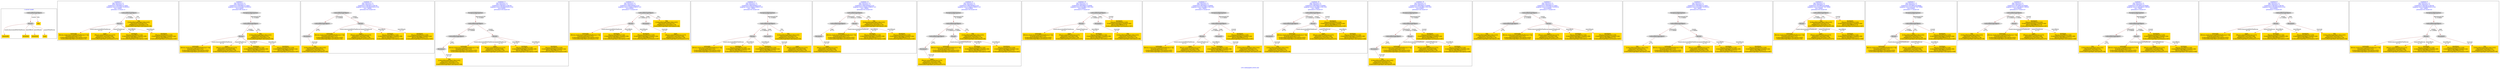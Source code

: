 digraph n0 {
fontcolor="blue"
remincross="true"
label="s18-s-indianapolis-artists.xml"
subgraph cluster_0 {
label="1-correct model"
n2[style="filled",color="white",fillcolor="lightgray",label="CulturalHeritageObject1"];
n3[style="filled",color="white",fillcolor="lightgray",label="Person1"];
n4[shape="plaintext",style="filled",fillcolor="gold",label="title"];
n5[shape="plaintext",style="filled",fillcolor="gold",label="nationality"];
n6[shape="plaintext",style="filled",fillcolor="gold",label="birthDate"];
n7[shape="plaintext",style="filled",fillcolor="gold",label="deathDate"];
n8[shape="plaintext",style="filled",fillcolor="gold",label="name"];
}
subgraph cluster_1 {
label="candidate 0\nlink coherence:1.0\nnode coherence:1.0\nconfidence:0.5305408375716841\nmapping score:0.6101802791905614\ncost:5.99995\n-precision:1.0-recall:1.0"
n10[style="filled",color="white",fillcolor="lightgray",label="CulturalHeritageObject1"];
n11[style="filled",color="white",fillcolor="lightgray",label="Person1"];
n12[shape="plaintext",style="filled",fillcolor="gold",label="nationality\n[Person,countryAssociatedWithThePerson,0.744]\n[Concept,prefLabel,0.151]\n[CulturalHeritageObject,description,0.055]\n[CulturalHeritageObject,provenance,0.05]"];
n13[shape="plaintext",style="filled",fillcolor="gold",label="title\n[CulturalHeritageObject,title,0.432]\n[Document,classLink,0.31]\n[WebResource,classLink,0.178]\n[CulturalHeritageObject,description,0.08]"];
n14[shape="plaintext",style="filled",fillcolor="gold",label="name\n[Person,nameOfThePerson,0.473]\n[Document,classLink,0.294]\n[WebResource,classLink,0.158]\n[CulturalHeritageObject,provenance,0.075]"];
n15[shape="plaintext",style="filled",fillcolor="gold",label="birthDate\n[Person,dateOfBirth,0.544]\n[CulturalHeritageObject,created,0.289]\n[Person,dateOfDeath,0.117]\n[CulturalHeritageObject,description,0.049]"];
n16[shape="plaintext",style="filled",fillcolor="gold",label="deathDate\n[Person,dateOfDeath,0.459]\n[CulturalHeritageObject,created,0.344]\n[Person,dateOfBirth,0.13]\n[CulturalHeritageObject,provenance,0.067]"];
}
subgraph cluster_2 {
label="candidate 1\nlink coherence:1.0\nnode coherence:1.0\nconfidence:0.5305408375716841\nmapping score:0.6101802791905614\ncost:6.99992\n-precision:0.86-recall:1.0"
n18[style="filled",color="white",fillcolor="lightgray",label="CulturalHeritageObject1"];
n19[style="filled",color="white",fillcolor="lightgray",label="Person1"];
n20[style="filled",color="white",fillcolor="lightgray",label="EuropeanaAggregation1"];
n21[shape="plaintext",style="filled",fillcolor="gold",label="nationality\n[Person,countryAssociatedWithThePerson,0.744]\n[Concept,prefLabel,0.151]\n[CulturalHeritageObject,description,0.055]\n[CulturalHeritageObject,provenance,0.05]"];
n22[shape="plaintext",style="filled",fillcolor="gold",label="title\n[CulturalHeritageObject,title,0.432]\n[Document,classLink,0.31]\n[WebResource,classLink,0.178]\n[CulturalHeritageObject,description,0.08]"];
n23[shape="plaintext",style="filled",fillcolor="gold",label="name\n[Person,nameOfThePerson,0.473]\n[Document,classLink,0.294]\n[WebResource,classLink,0.158]\n[CulturalHeritageObject,provenance,0.075]"];
n24[shape="plaintext",style="filled",fillcolor="gold",label="birthDate\n[Person,dateOfBirth,0.544]\n[CulturalHeritageObject,created,0.289]\n[Person,dateOfDeath,0.117]\n[CulturalHeritageObject,description,0.049]"];
n25[shape="plaintext",style="filled",fillcolor="gold",label="deathDate\n[Person,dateOfDeath,0.459]\n[CulturalHeritageObject,created,0.344]\n[Person,dateOfBirth,0.13]\n[CulturalHeritageObject,provenance,0.067]"];
}
subgraph cluster_3 {
label="candidate 10\nlink coherence:1.0\nnode coherence:1.0\nconfidence:0.506246151296706\nmapping score:0.6020820504322354\ncost:7.99994\n-precision:0.62-recall:0.83"
n27[style="filled",color="white",fillcolor="lightgray",label="CulturalHeritageObject1"];
n28[style="filled",color="white",fillcolor="lightgray",label="CulturalHeritageObject2"];
n29[style="filled",color="white",fillcolor="lightgray",label="Person1"];
n30[style="filled",color="white",fillcolor="lightgray",label="Document2"];
n31[shape="plaintext",style="filled",fillcolor="gold",label="nationality\n[Person,countryAssociatedWithThePerson,0.744]\n[Concept,prefLabel,0.151]\n[CulturalHeritageObject,description,0.055]\n[CulturalHeritageObject,provenance,0.05]"];
n32[shape="plaintext",style="filled",fillcolor="gold",label="name\n[Person,nameOfThePerson,0.473]\n[Document,classLink,0.294]\n[WebResource,classLink,0.158]\n[CulturalHeritageObject,provenance,0.075]"];
n33[shape="plaintext",style="filled",fillcolor="gold",label="title\n[CulturalHeritageObject,title,0.432]\n[Document,classLink,0.31]\n[WebResource,classLink,0.178]\n[CulturalHeritageObject,description,0.08]"];
n34[shape="plaintext",style="filled",fillcolor="gold",label="birthDate\n[Person,dateOfBirth,0.544]\n[CulturalHeritageObject,created,0.289]\n[Person,dateOfDeath,0.117]\n[CulturalHeritageObject,description,0.049]"];
n35[shape="plaintext",style="filled",fillcolor="gold",label="deathDate\n[Person,dateOfDeath,0.459]\n[CulturalHeritageObject,created,0.344]\n[Person,dateOfBirth,0.13]\n[CulturalHeritageObject,provenance,0.067]"];
}
subgraph cluster_4 {
label="candidate 11\nlink coherence:1.0\nnode coherence:1.0\nconfidence:0.506246151296706\nmapping score:0.6020820504322354\ncost:8.99991\n-precision:0.56-recall:0.83"
n37[style="filled",color="white",fillcolor="lightgray",label="CulturalHeritageObject1"];
n38[style="filled",color="white",fillcolor="lightgray",label="CulturalHeritageObject2"];
n39[style="filled",color="white",fillcolor="lightgray",label="Person1"];
n40[style="filled",color="white",fillcolor="lightgray",label="Document2"];
n41[style="filled",color="white",fillcolor="lightgray",label="EuropeanaAggregation1"];
n42[shape="plaintext",style="filled",fillcolor="gold",label="nationality\n[Person,countryAssociatedWithThePerson,0.744]\n[Concept,prefLabel,0.151]\n[CulturalHeritageObject,description,0.055]\n[CulturalHeritageObject,provenance,0.05]"];
n43[shape="plaintext",style="filled",fillcolor="gold",label="name\n[Person,nameOfThePerson,0.473]\n[Document,classLink,0.294]\n[WebResource,classLink,0.158]\n[CulturalHeritageObject,provenance,0.075]"];
n44[shape="plaintext",style="filled",fillcolor="gold",label="title\n[CulturalHeritageObject,title,0.432]\n[Document,classLink,0.31]\n[WebResource,classLink,0.178]\n[CulturalHeritageObject,description,0.08]"];
n45[shape="plaintext",style="filled",fillcolor="gold",label="birthDate\n[Person,dateOfBirth,0.544]\n[CulturalHeritageObject,created,0.289]\n[Person,dateOfDeath,0.117]\n[CulturalHeritageObject,description,0.049]"];
n46[shape="plaintext",style="filled",fillcolor="gold",label="deathDate\n[Person,dateOfDeath,0.459]\n[CulturalHeritageObject,created,0.344]\n[Person,dateOfBirth,0.13]\n[CulturalHeritageObject,provenance,0.067]"];
}
subgraph cluster_5 {
label="candidate 12\nlink coherence:1.0\nnode coherence:1.0\nconfidence:0.494559596552197\nmapping score:0.5648531988507323\ncost:6.99995\n-precision:0.71-recall:0.83"
n48[style="filled",color="white",fillcolor="lightgray",label="CulturalHeritageObject1"];
n49[style="filled",color="white",fillcolor="lightgray",label="Person1"];
n50[style="filled",color="white",fillcolor="lightgray",label="Document1"];
n51[shape="plaintext",style="filled",fillcolor="gold",label="nationality\n[Person,countryAssociatedWithThePerson,0.744]\n[Concept,prefLabel,0.151]\n[CulturalHeritageObject,description,0.055]\n[CulturalHeritageObject,provenance,0.05]"];
n52[shape="plaintext",style="filled",fillcolor="gold",label="title\n[CulturalHeritageObject,title,0.432]\n[Document,classLink,0.31]\n[WebResource,classLink,0.178]\n[CulturalHeritageObject,description,0.08]"];
n53[shape="plaintext",style="filled",fillcolor="gold",label="birthDate\n[Person,dateOfBirth,0.544]\n[CulturalHeritageObject,created,0.289]\n[Person,dateOfDeath,0.117]\n[CulturalHeritageObject,description,0.049]"];
n54[shape="plaintext",style="filled",fillcolor="gold",label="deathDate\n[Person,dateOfDeath,0.459]\n[CulturalHeritageObject,created,0.344]\n[Person,dateOfBirth,0.13]\n[CulturalHeritageObject,provenance,0.067]"];
n55[shape="plaintext",style="filled",fillcolor="gold",label="name\n[Person,nameOfThePerson,0.473]\n[Document,classLink,0.294]\n[WebResource,classLink,0.158]\n[CulturalHeritageObject,provenance,0.075]"];
}
subgraph cluster_6 {
label="candidate 13\nlink coherence:1.0\nnode coherence:1.0\nconfidence:0.494559596552197\nmapping score:0.5648531988507323\ncost:7.99992\n-precision:0.62-recall:0.83"
n57[style="filled",color="white",fillcolor="lightgray",label="CulturalHeritageObject1"];
n58[style="filled",color="white",fillcolor="lightgray",label="Person1"];
n59[style="filled",color="white",fillcolor="lightgray",label="Document1"];
n60[style="filled",color="white",fillcolor="lightgray",label="EuropeanaAggregation1"];
n61[shape="plaintext",style="filled",fillcolor="gold",label="nationality\n[Person,countryAssociatedWithThePerson,0.744]\n[Concept,prefLabel,0.151]\n[CulturalHeritageObject,description,0.055]\n[CulturalHeritageObject,provenance,0.05]"];
n62[shape="plaintext",style="filled",fillcolor="gold",label="title\n[CulturalHeritageObject,title,0.432]\n[Document,classLink,0.31]\n[WebResource,classLink,0.178]\n[CulturalHeritageObject,description,0.08]"];
n63[shape="plaintext",style="filled",fillcolor="gold",label="birthDate\n[Person,dateOfBirth,0.544]\n[CulturalHeritageObject,created,0.289]\n[Person,dateOfDeath,0.117]\n[CulturalHeritageObject,description,0.049]"];
n64[shape="plaintext",style="filled",fillcolor="gold",label="deathDate\n[Person,dateOfDeath,0.459]\n[CulturalHeritageObject,created,0.344]\n[Person,dateOfBirth,0.13]\n[CulturalHeritageObject,provenance,0.067]"];
n65[shape="plaintext",style="filled",fillcolor="gold",label="name\n[Person,nameOfThePerson,0.473]\n[Document,classLink,0.294]\n[WebResource,classLink,0.158]\n[CulturalHeritageObject,provenance,0.075]"];
}
subgraph cluster_7 {
label="candidate 14\nlink coherence:1.0\nnode coherence:1.0\nconfidence:0.494559596552197\nmapping score:0.5648531988507323\ncost:7.99994\n-precision:0.62-recall:0.83"
n67[style="filled",color="white",fillcolor="lightgray",label="CulturalHeritageObject1"];
n68[style="filled",color="white",fillcolor="lightgray",label="CulturalHeritageObject2"];
n69[style="filled",color="white",fillcolor="lightgray",label="Person1"];
n70[style="filled",color="white",fillcolor="lightgray",label="Document2"];
n71[shape="plaintext",style="filled",fillcolor="gold",label="nationality\n[Person,countryAssociatedWithThePerson,0.744]\n[Concept,prefLabel,0.151]\n[CulturalHeritageObject,description,0.055]\n[CulturalHeritageObject,provenance,0.05]"];
n72[shape="plaintext",style="filled",fillcolor="gold",label="title\n[CulturalHeritageObject,title,0.432]\n[Document,classLink,0.31]\n[WebResource,classLink,0.178]\n[CulturalHeritageObject,description,0.08]"];
n73[shape="plaintext",style="filled",fillcolor="gold",label="name\n[Person,nameOfThePerson,0.473]\n[Document,classLink,0.294]\n[WebResource,classLink,0.158]\n[CulturalHeritageObject,provenance,0.075]"];
n74[shape="plaintext",style="filled",fillcolor="gold",label="birthDate\n[Person,dateOfBirth,0.544]\n[CulturalHeritageObject,created,0.289]\n[Person,dateOfDeath,0.117]\n[CulturalHeritageObject,description,0.049]"];
n75[shape="plaintext",style="filled",fillcolor="gold",label="deathDate\n[Person,dateOfDeath,0.459]\n[CulturalHeritageObject,created,0.344]\n[Person,dateOfBirth,0.13]\n[CulturalHeritageObject,provenance,0.067]"];
}
subgraph cluster_8 {
label="candidate 15\nlink coherence:1.0\nnode coherence:1.0\nconfidence:0.494559596552197\nmapping score:0.5648531988507323\ncost:8.99991\n-precision:0.56-recall:0.83"
n77[style="filled",color="white",fillcolor="lightgray",label="CulturalHeritageObject1"];
n78[style="filled",color="white",fillcolor="lightgray",label="CulturalHeritageObject2"];
n79[style="filled",color="white",fillcolor="lightgray",label="Person1"];
n80[style="filled",color="white",fillcolor="lightgray",label="Document2"];
n81[style="filled",color="white",fillcolor="lightgray",label="EuropeanaAggregation1"];
n82[shape="plaintext",style="filled",fillcolor="gold",label="nationality\n[Person,countryAssociatedWithThePerson,0.744]\n[Concept,prefLabel,0.151]\n[CulturalHeritageObject,description,0.055]\n[CulturalHeritageObject,provenance,0.05]"];
n83[shape="plaintext",style="filled",fillcolor="gold",label="title\n[CulturalHeritageObject,title,0.432]\n[Document,classLink,0.31]\n[WebResource,classLink,0.178]\n[CulturalHeritageObject,description,0.08]"];
n84[shape="plaintext",style="filled",fillcolor="gold",label="name\n[Person,nameOfThePerson,0.473]\n[Document,classLink,0.294]\n[WebResource,classLink,0.158]\n[CulturalHeritageObject,provenance,0.075]"];
n85[shape="plaintext",style="filled",fillcolor="gold",label="birthDate\n[Person,dateOfBirth,0.544]\n[CulturalHeritageObject,created,0.289]\n[Person,dateOfDeath,0.117]\n[CulturalHeritageObject,description,0.049]"];
n86[shape="plaintext",style="filled",fillcolor="gold",label="deathDate\n[Person,dateOfDeath,0.459]\n[CulturalHeritageObject,created,0.344]\n[Person,dateOfBirth,0.13]\n[CulturalHeritageObject,provenance,0.067]"];
}
subgraph cluster_9 {
label="candidate 16\nlink coherence:1.0\nnode coherence:1.0\nconfidence:0.4832946371439908\nmapping score:0.5610982123813303\ncost:6.99995\n-precision:0.57-recall:0.67"
n88[style="filled",color="white",fillcolor="lightgray",label="CulturalHeritageObject1"];
n89[style="filled",color="white",fillcolor="lightgray",label="Person1"];
n90[style="filled",color="white",fillcolor="lightgray",label="Document1"];
n91[shape="plaintext",style="filled",fillcolor="gold",label="nationality\n[Person,countryAssociatedWithThePerson,0.744]\n[Concept,prefLabel,0.151]\n[CulturalHeritageObject,description,0.055]\n[CulturalHeritageObject,provenance,0.05]"];
n92[shape="plaintext",style="filled",fillcolor="gold",label="name\n[Person,nameOfThePerson,0.473]\n[Document,classLink,0.294]\n[WebResource,classLink,0.158]\n[CulturalHeritageObject,provenance,0.075]"];
n93[shape="plaintext",style="filled",fillcolor="gold",label="deathDate\n[Person,dateOfDeath,0.459]\n[CulturalHeritageObject,created,0.344]\n[Person,dateOfBirth,0.13]\n[CulturalHeritageObject,provenance,0.067]"];
n94[shape="plaintext",style="filled",fillcolor="gold",label="birthDate\n[Person,dateOfBirth,0.544]\n[CulturalHeritageObject,created,0.289]\n[Person,dateOfDeath,0.117]\n[CulturalHeritageObject,description,0.049]"];
n95[shape="plaintext",style="filled",fillcolor="gold",label="title\n[CulturalHeritageObject,title,0.432]\n[Document,classLink,0.31]\n[WebResource,classLink,0.178]\n[CulturalHeritageObject,description,0.08]"];
}
subgraph cluster_10 {
label="candidate 17\nlink coherence:1.0\nnode coherence:1.0\nconfidence:0.4832946371439908\nmapping score:0.5610982123813303\ncost:7.99992\n-precision:0.5-recall:0.67"
n97[style="filled",color="white",fillcolor="lightgray",label="CulturalHeritageObject1"];
n98[style="filled",color="white",fillcolor="lightgray",label="Person1"];
n99[style="filled",color="white",fillcolor="lightgray",label="Document1"];
n100[style="filled",color="white",fillcolor="lightgray",label="EuropeanaAggregation1"];
n101[shape="plaintext",style="filled",fillcolor="gold",label="nationality\n[Person,countryAssociatedWithThePerson,0.744]\n[Concept,prefLabel,0.151]\n[CulturalHeritageObject,description,0.055]\n[CulturalHeritageObject,provenance,0.05]"];
n102[shape="plaintext",style="filled",fillcolor="gold",label="name\n[Person,nameOfThePerson,0.473]\n[Document,classLink,0.294]\n[WebResource,classLink,0.158]\n[CulturalHeritageObject,provenance,0.075]"];
n103[shape="plaintext",style="filled",fillcolor="gold",label="deathDate\n[Person,dateOfDeath,0.459]\n[CulturalHeritageObject,created,0.344]\n[Person,dateOfBirth,0.13]\n[CulturalHeritageObject,provenance,0.067]"];
n104[shape="plaintext",style="filled",fillcolor="gold",label="birthDate\n[Person,dateOfBirth,0.544]\n[CulturalHeritageObject,created,0.289]\n[Person,dateOfDeath,0.117]\n[CulturalHeritageObject,description,0.049]"];
n105[shape="plaintext",style="filled",fillcolor="gold",label="title\n[CulturalHeritageObject,title,0.432]\n[Document,classLink,0.31]\n[WebResource,classLink,0.178]\n[CulturalHeritageObject,description,0.08]"];
}
subgraph cluster_11 {
label="candidate 18\nlink coherence:1.0\nnode coherence:1.0\nconfidence:0.4832946371439908\nmapping score:0.5610982123813303\ncost:7.99994\n-precision:0.5-recall:0.67"
n107[style="filled",color="white",fillcolor="lightgray",label="CulturalHeritageObject1"];
n108[style="filled",color="white",fillcolor="lightgray",label="CulturalHeritageObject2"];
n109[style="filled",color="white",fillcolor="lightgray",label="Person1"];
n110[style="filled",color="white",fillcolor="lightgray",label="Document2"];
n111[shape="plaintext",style="filled",fillcolor="gold",label="nationality\n[Person,countryAssociatedWithThePerson,0.744]\n[Concept,prefLabel,0.151]\n[CulturalHeritageObject,description,0.055]\n[CulturalHeritageObject,provenance,0.05]"];
n112[shape="plaintext",style="filled",fillcolor="gold",label="name\n[Person,nameOfThePerson,0.473]\n[Document,classLink,0.294]\n[WebResource,classLink,0.158]\n[CulturalHeritageObject,provenance,0.075]"];
n113[shape="plaintext",style="filled",fillcolor="gold",label="deathDate\n[Person,dateOfDeath,0.459]\n[CulturalHeritageObject,created,0.344]\n[Person,dateOfBirth,0.13]\n[CulturalHeritageObject,provenance,0.067]"];
n114[shape="plaintext",style="filled",fillcolor="gold",label="title\n[CulturalHeritageObject,title,0.432]\n[Document,classLink,0.31]\n[WebResource,classLink,0.178]\n[CulturalHeritageObject,description,0.08]"];
n115[shape="plaintext",style="filled",fillcolor="gold",label="birthDate\n[Person,dateOfBirth,0.544]\n[CulturalHeritageObject,created,0.289]\n[Person,dateOfDeath,0.117]\n[CulturalHeritageObject,description,0.049]"];
}
subgraph cluster_12 {
label="candidate 19\nlink coherence:1.0\nnode coherence:1.0\nconfidence:0.4832946371439908\nmapping score:0.5610982123813303\ncost:8.99991\n-precision:0.44-recall:0.67"
n117[style="filled",color="white",fillcolor="lightgray",label="CulturalHeritageObject1"];
n118[style="filled",color="white",fillcolor="lightgray",label="CulturalHeritageObject2"];
n119[style="filled",color="white",fillcolor="lightgray",label="Person1"];
n120[style="filled",color="white",fillcolor="lightgray",label="Document2"];
n121[style="filled",color="white",fillcolor="lightgray",label="EuropeanaAggregation1"];
n122[shape="plaintext",style="filled",fillcolor="gold",label="nationality\n[Person,countryAssociatedWithThePerson,0.744]\n[Concept,prefLabel,0.151]\n[CulturalHeritageObject,description,0.055]\n[CulturalHeritageObject,provenance,0.05]"];
n123[shape="plaintext",style="filled",fillcolor="gold",label="name\n[Person,nameOfThePerson,0.473]\n[Document,classLink,0.294]\n[WebResource,classLink,0.158]\n[CulturalHeritageObject,provenance,0.075]"];
n124[shape="plaintext",style="filled",fillcolor="gold",label="deathDate\n[Person,dateOfDeath,0.459]\n[CulturalHeritageObject,created,0.344]\n[Person,dateOfBirth,0.13]\n[CulturalHeritageObject,provenance,0.067]"];
n125[shape="plaintext",style="filled",fillcolor="gold",label="title\n[CulturalHeritageObject,title,0.432]\n[Document,classLink,0.31]\n[WebResource,classLink,0.178]\n[CulturalHeritageObject,description,0.08]"];
n126[shape="plaintext",style="filled",fillcolor="gold",label="birthDate\n[Person,dateOfBirth,0.544]\n[CulturalHeritageObject,created,0.289]\n[Person,dateOfDeath,0.117]\n[CulturalHeritageObject,description,0.049]"];
}
subgraph cluster_13 {
label="candidate 2\nlink coherence:1.0\nnode coherence:1.0\nconfidence:0.5305408375716841\nmapping score:0.6101802791905614\ncost:6.99994\n-precision:0.71-recall:0.83"
n128[style="filled",color="white",fillcolor="lightgray",label="CulturalHeritageObject1"];
n129[style="filled",color="white",fillcolor="lightgray",label="CulturalHeritageObject2"];
n130[style="filled",color="white",fillcolor="lightgray",label="Person1"];
n131[shape="plaintext",style="filled",fillcolor="gold",label="nationality\n[Person,countryAssociatedWithThePerson,0.744]\n[Concept,prefLabel,0.151]\n[CulturalHeritageObject,description,0.055]\n[CulturalHeritageObject,provenance,0.05]"];
n132[shape="plaintext",style="filled",fillcolor="gold",label="name\n[Person,nameOfThePerson,0.473]\n[Document,classLink,0.294]\n[WebResource,classLink,0.158]\n[CulturalHeritageObject,provenance,0.075]"];
n133[shape="plaintext",style="filled",fillcolor="gold",label="title\n[CulturalHeritageObject,title,0.432]\n[Document,classLink,0.31]\n[WebResource,classLink,0.178]\n[CulturalHeritageObject,description,0.08]"];
n134[shape="plaintext",style="filled",fillcolor="gold",label="birthDate\n[Person,dateOfBirth,0.544]\n[CulturalHeritageObject,created,0.289]\n[Person,dateOfDeath,0.117]\n[CulturalHeritageObject,description,0.049]"];
n135[shape="plaintext",style="filled",fillcolor="gold",label="deathDate\n[Person,dateOfDeath,0.459]\n[CulturalHeritageObject,created,0.344]\n[Person,dateOfBirth,0.13]\n[CulturalHeritageObject,provenance,0.067]"];
}
subgraph cluster_14 {
label="candidate 3\nlink coherence:1.0\nnode coherence:1.0\nconfidence:0.5305408375716841\nmapping score:0.6101802791905614\ncost:7.99991\n-precision:0.62-recall:0.83"
n137[style="filled",color="white",fillcolor="lightgray",label="CulturalHeritageObject1"];
n138[style="filled",color="white",fillcolor="lightgray",label="CulturalHeritageObject2"];
n139[style="filled",color="white",fillcolor="lightgray",label="Person1"];
n140[style="filled",color="white",fillcolor="lightgray",label="EuropeanaAggregation1"];
n141[shape="plaintext",style="filled",fillcolor="gold",label="nationality\n[Person,countryAssociatedWithThePerson,0.744]\n[Concept,prefLabel,0.151]\n[CulturalHeritageObject,description,0.055]\n[CulturalHeritageObject,provenance,0.05]"];
n142[shape="plaintext",style="filled",fillcolor="gold",label="name\n[Person,nameOfThePerson,0.473]\n[Document,classLink,0.294]\n[WebResource,classLink,0.158]\n[CulturalHeritageObject,provenance,0.075]"];
n143[shape="plaintext",style="filled",fillcolor="gold",label="title\n[CulturalHeritageObject,title,0.432]\n[Document,classLink,0.31]\n[WebResource,classLink,0.178]\n[CulturalHeritageObject,description,0.08]"];
n144[shape="plaintext",style="filled",fillcolor="gold",label="birthDate\n[Person,dateOfBirth,0.544]\n[CulturalHeritageObject,created,0.289]\n[Person,dateOfDeath,0.117]\n[CulturalHeritageObject,description,0.049]"];
n145[shape="plaintext",style="filled",fillcolor="gold",label="deathDate\n[Person,dateOfDeath,0.459]\n[CulturalHeritageObject,created,0.344]\n[Person,dateOfBirth,0.13]\n[CulturalHeritageObject,provenance,0.067]"];
}
subgraph cluster_15 {
label="candidate 4\nlink coherence:1.0\nnode coherence:1.0\nconfidence:0.5075893234189689\nmapping score:0.6025297744729896\ncost:5.99995\n-precision:0.83-recall:0.83"
n147[style="filled",color="white",fillcolor="lightgray",label="CulturalHeritageObject1"];
n148[style="filled",color="white",fillcolor="lightgray",label="Person1"];
n149[shape="plaintext",style="filled",fillcolor="gold",label="nationality\n[Person,countryAssociatedWithThePerson,0.744]\n[Concept,prefLabel,0.151]\n[CulturalHeritageObject,description,0.055]\n[CulturalHeritageObject,provenance,0.05]"];
n150[shape="plaintext",style="filled",fillcolor="gold",label="title\n[CulturalHeritageObject,title,0.432]\n[Document,classLink,0.31]\n[WebResource,classLink,0.178]\n[CulturalHeritageObject,description,0.08]"];
n151[shape="plaintext",style="filled",fillcolor="gold",label="name\n[Person,nameOfThePerson,0.473]\n[Document,classLink,0.294]\n[WebResource,classLink,0.158]\n[CulturalHeritageObject,provenance,0.075]"];
n152[shape="plaintext",style="filled",fillcolor="gold",label="deathDate\n[Person,dateOfDeath,0.459]\n[CulturalHeritageObject,created,0.344]\n[Person,dateOfBirth,0.13]\n[CulturalHeritageObject,provenance,0.067]"];
n153[shape="plaintext",style="filled",fillcolor="gold",label="birthDate\n[Person,dateOfBirth,0.544]\n[CulturalHeritageObject,created,0.289]\n[Person,dateOfDeath,0.117]\n[CulturalHeritageObject,description,0.049]"];
}
subgraph cluster_16 {
label="candidate 5\nlink coherence:1.0\nnode coherence:1.0\nconfidence:0.5075893234189689\nmapping score:0.6025297744729896\ncost:6.99992\n-precision:0.71-recall:0.83"
n155[style="filled",color="white",fillcolor="lightgray",label="CulturalHeritageObject1"];
n156[style="filled",color="white",fillcolor="lightgray",label="Person1"];
n157[style="filled",color="white",fillcolor="lightgray",label="EuropeanaAggregation1"];
n158[shape="plaintext",style="filled",fillcolor="gold",label="nationality\n[Person,countryAssociatedWithThePerson,0.744]\n[Concept,prefLabel,0.151]\n[CulturalHeritageObject,description,0.055]\n[CulturalHeritageObject,provenance,0.05]"];
n159[shape="plaintext",style="filled",fillcolor="gold",label="title\n[CulturalHeritageObject,title,0.432]\n[Document,classLink,0.31]\n[WebResource,classLink,0.178]\n[CulturalHeritageObject,description,0.08]"];
n160[shape="plaintext",style="filled",fillcolor="gold",label="name\n[Person,nameOfThePerson,0.473]\n[Document,classLink,0.294]\n[WebResource,classLink,0.158]\n[CulturalHeritageObject,provenance,0.075]"];
n161[shape="plaintext",style="filled",fillcolor="gold",label="deathDate\n[Person,dateOfDeath,0.459]\n[CulturalHeritageObject,created,0.344]\n[Person,dateOfBirth,0.13]\n[CulturalHeritageObject,provenance,0.067]"];
n162[shape="plaintext",style="filled",fillcolor="gold",label="birthDate\n[Person,dateOfBirth,0.544]\n[CulturalHeritageObject,created,0.289]\n[Person,dateOfDeath,0.117]\n[CulturalHeritageObject,description,0.049]"];
}
subgraph cluster_17 {
label="candidate 6\nlink coherence:1.0\nnode coherence:1.0\nconfidence:0.5075893234189689\nmapping score:0.5691964411396563\ncost:6.99994\n-precision:0.57-recall:0.67"
n164[style="filled",color="white",fillcolor="lightgray",label="CulturalHeritageObject1"];
n165[style="filled",color="white",fillcolor="lightgray",label="CulturalHeritageObject2"];
n166[style="filled",color="white",fillcolor="lightgray",label="Person1"];
n167[shape="plaintext",style="filled",fillcolor="gold",label="nationality\n[Person,countryAssociatedWithThePerson,0.744]\n[Concept,prefLabel,0.151]\n[CulturalHeritageObject,description,0.055]\n[CulturalHeritageObject,provenance,0.05]"];
n168[shape="plaintext",style="filled",fillcolor="gold",label="name\n[Person,nameOfThePerson,0.473]\n[Document,classLink,0.294]\n[WebResource,classLink,0.158]\n[CulturalHeritageObject,provenance,0.075]"];
n169[shape="plaintext",style="filled",fillcolor="gold",label="deathDate\n[Person,dateOfDeath,0.459]\n[CulturalHeritageObject,created,0.344]\n[Person,dateOfBirth,0.13]\n[CulturalHeritageObject,provenance,0.067]"];
n170[shape="plaintext",style="filled",fillcolor="gold",label="title\n[CulturalHeritageObject,title,0.432]\n[Document,classLink,0.31]\n[WebResource,classLink,0.178]\n[CulturalHeritageObject,description,0.08]"];
n171[shape="plaintext",style="filled",fillcolor="gold",label="birthDate\n[Person,dateOfBirth,0.544]\n[CulturalHeritageObject,created,0.289]\n[Person,dateOfDeath,0.117]\n[CulturalHeritageObject,description,0.049]"];
}
subgraph cluster_18 {
label="candidate 7\nlink coherence:1.0\nnode coherence:1.0\nconfidence:0.5075893234189689\nmapping score:0.5691964411396563\ncost:7.99991\n-precision:0.5-recall:0.67"
n173[style="filled",color="white",fillcolor="lightgray",label="CulturalHeritageObject1"];
n174[style="filled",color="white",fillcolor="lightgray",label="CulturalHeritageObject2"];
n175[style="filled",color="white",fillcolor="lightgray",label="Person1"];
n176[style="filled",color="white",fillcolor="lightgray",label="EuropeanaAggregation1"];
n177[shape="plaintext",style="filled",fillcolor="gold",label="nationality\n[Person,countryAssociatedWithThePerson,0.744]\n[Concept,prefLabel,0.151]\n[CulturalHeritageObject,description,0.055]\n[CulturalHeritageObject,provenance,0.05]"];
n178[shape="plaintext",style="filled",fillcolor="gold",label="name\n[Person,nameOfThePerson,0.473]\n[Document,classLink,0.294]\n[WebResource,classLink,0.158]\n[CulturalHeritageObject,provenance,0.075]"];
n179[shape="plaintext",style="filled",fillcolor="gold",label="deathDate\n[Person,dateOfDeath,0.459]\n[CulturalHeritageObject,created,0.344]\n[Person,dateOfBirth,0.13]\n[CulturalHeritageObject,provenance,0.067]"];
n180[shape="plaintext",style="filled",fillcolor="gold",label="title\n[CulturalHeritageObject,title,0.432]\n[Document,classLink,0.31]\n[WebResource,classLink,0.178]\n[CulturalHeritageObject,description,0.08]"];
n181[shape="plaintext",style="filled",fillcolor="gold",label="birthDate\n[Person,dateOfBirth,0.544]\n[CulturalHeritageObject,created,0.289]\n[Person,dateOfDeath,0.117]\n[CulturalHeritageObject,description,0.049]"];
}
subgraph cluster_19 {
label="candidate 8\nlink coherence:1.0\nnode coherence:1.0\nconfidence:0.506246151296706\nmapping score:0.6020820504322354\ncost:6.99995\n-precision:0.71-recall:0.83"
n183[style="filled",color="white",fillcolor="lightgray",label="CulturalHeritageObject1"];
n184[style="filled",color="white",fillcolor="lightgray",label="Person1"];
n185[style="filled",color="white",fillcolor="lightgray",label="Document1"];
n186[shape="plaintext",style="filled",fillcolor="gold",label="nationality\n[Person,countryAssociatedWithThePerson,0.744]\n[Concept,prefLabel,0.151]\n[CulturalHeritageObject,description,0.055]\n[CulturalHeritageObject,provenance,0.05]"];
n187[shape="plaintext",style="filled",fillcolor="gold",label="name\n[Person,nameOfThePerson,0.473]\n[Document,classLink,0.294]\n[WebResource,classLink,0.158]\n[CulturalHeritageObject,provenance,0.075]"];
n188[shape="plaintext",style="filled",fillcolor="gold",label="birthDate\n[Person,dateOfBirth,0.544]\n[CulturalHeritageObject,created,0.289]\n[Person,dateOfDeath,0.117]\n[CulturalHeritageObject,description,0.049]"];
n189[shape="plaintext",style="filled",fillcolor="gold",label="deathDate\n[Person,dateOfDeath,0.459]\n[CulturalHeritageObject,created,0.344]\n[Person,dateOfBirth,0.13]\n[CulturalHeritageObject,provenance,0.067]"];
n190[shape="plaintext",style="filled",fillcolor="gold",label="title\n[CulturalHeritageObject,title,0.432]\n[Document,classLink,0.31]\n[WebResource,classLink,0.178]\n[CulturalHeritageObject,description,0.08]"];
}
subgraph cluster_20 {
label="candidate 9\nlink coherence:1.0\nnode coherence:1.0\nconfidence:0.506246151296706\nmapping score:0.6020820504322354\ncost:7.99992\n-precision:0.62-recall:0.83"
n192[style="filled",color="white",fillcolor="lightgray",label="CulturalHeritageObject1"];
n193[style="filled",color="white",fillcolor="lightgray",label="Person1"];
n194[style="filled",color="white",fillcolor="lightgray",label="Document1"];
n195[style="filled",color="white",fillcolor="lightgray",label="EuropeanaAggregation1"];
n196[shape="plaintext",style="filled",fillcolor="gold",label="nationality\n[Person,countryAssociatedWithThePerson,0.744]\n[Concept,prefLabel,0.151]\n[CulturalHeritageObject,description,0.055]\n[CulturalHeritageObject,provenance,0.05]"];
n197[shape="plaintext",style="filled",fillcolor="gold",label="name\n[Person,nameOfThePerson,0.473]\n[Document,classLink,0.294]\n[WebResource,classLink,0.158]\n[CulturalHeritageObject,provenance,0.075]"];
n198[shape="plaintext",style="filled",fillcolor="gold",label="birthDate\n[Person,dateOfBirth,0.544]\n[CulturalHeritageObject,created,0.289]\n[Person,dateOfDeath,0.117]\n[CulturalHeritageObject,description,0.049]"];
n199[shape="plaintext",style="filled",fillcolor="gold",label="deathDate\n[Person,dateOfDeath,0.459]\n[CulturalHeritageObject,created,0.344]\n[Person,dateOfBirth,0.13]\n[CulturalHeritageObject,provenance,0.067]"];
n200[shape="plaintext",style="filled",fillcolor="gold",label="title\n[CulturalHeritageObject,title,0.432]\n[Document,classLink,0.31]\n[WebResource,classLink,0.178]\n[CulturalHeritageObject,description,0.08]"];
}
n2 -> n3[color="brown",fontcolor="black",label="creator"]
n2 -> n4[color="brown",fontcolor="black",label="title"]
n3 -> n5[color="brown",fontcolor="black",label="countryAssociatedWithThePerson"]
n3 -> n6[color="brown",fontcolor="black",label="dateOfBirth"]
n3 -> n7[color="brown",fontcolor="black",label="dateOfDeath"]
n3 -> n8[color="brown",fontcolor="black",label="nameOfThePerson"]
n10 -> n11[color="brown",fontcolor="black",label="creator\nw=0.99995"]
n11 -> n12[color="brown",fontcolor="black",label="countryAssociatedWithThePerson\nw=1.0"]
n10 -> n13[color="brown",fontcolor="black",label="title\nw=1.0"]
n11 -> n14[color="brown",fontcolor="black",label="nameOfThePerson\nw=1.0"]
n11 -> n15[color="brown",fontcolor="black",label="dateOfBirth\nw=1.0"]
n11 -> n16[color="brown",fontcolor="black",label="dateOfDeath\nw=1.0"]
n18 -> n19[color="brown",fontcolor="black",label="creator\nw=0.99995"]
n20 -> n18[color="brown",fontcolor="black",label="aggregatedCHO\nw=0.99997"]
n19 -> n21[color="brown",fontcolor="black",label="countryAssociatedWithThePerson\nw=1.0"]
n18 -> n22[color="brown",fontcolor="black",label="title\nw=1.0"]
n19 -> n23[color="brown",fontcolor="black",label="nameOfThePerson\nw=1.0"]
n19 -> n24[color="brown",fontcolor="black",label="dateOfBirth\nw=1.0"]
n19 -> n25[color="brown",fontcolor="black",label="dateOfDeath\nw=1.0"]
n27 -> n28[color="brown",fontcolor="black",label="isRelatedTo\nw=0.99999"]
n27 -> n29[color="brown",fontcolor="black",label="creator\nw=0.99995"]
n28 -> n30[color="brown",fontcolor="black",label="page\nw=1.0"]
n29 -> n31[color="brown",fontcolor="black",label="countryAssociatedWithThePerson\nw=1.0"]
n29 -> n32[color="brown",fontcolor="black",label="nameOfThePerson\nw=1.0"]
n30 -> n33[color="brown",fontcolor="black",label="classLink\nw=1.0"]
n29 -> n34[color="brown",fontcolor="black",label="dateOfBirth\nw=1.0"]
n29 -> n35[color="brown",fontcolor="black",label="dateOfDeath\nw=1.0"]
n37 -> n38[color="brown",fontcolor="black",label="isRelatedTo\nw=0.99999"]
n37 -> n39[color="brown",fontcolor="black",label="creator\nw=0.99995"]
n38 -> n40[color="brown",fontcolor="black",label="page\nw=1.0"]
n41 -> n37[color="brown",fontcolor="black",label="aggregatedCHO\nw=0.99997"]
n39 -> n42[color="brown",fontcolor="black",label="countryAssociatedWithThePerson\nw=1.0"]
n39 -> n43[color="brown",fontcolor="black",label="nameOfThePerson\nw=1.0"]
n40 -> n44[color="brown",fontcolor="black",label="classLink\nw=1.0"]
n39 -> n45[color="brown",fontcolor="black",label="dateOfBirth\nw=1.0"]
n39 -> n46[color="brown",fontcolor="black",label="dateOfDeath\nw=1.0"]
n48 -> n49[color="brown",fontcolor="black",label="creator\nw=0.99995"]
n48 -> n50[color="brown",fontcolor="black",label="page\nw=1.0"]
n49 -> n51[color="brown",fontcolor="black",label="countryAssociatedWithThePerson\nw=1.0"]
n48 -> n52[color="brown",fontcolor="black",label="title\nw=1.0"]
n49 -> n53[color="brown",fontcolor="black",label="dateOfBirth\nw=1.0"]
n49 -> n54[color="brown",fontcolor="black",label="dateOfDeath\nw=1.0"]
n50 -> n55[color="brown",fontcolor="black",label="classLink\nw=1.0"]
n57 -> n58[color="brown",fontcolor="black",label="creator\nw=0.99995"]
n57 -> n59[color="brown",fontcolor="black",label="page\nw=1.0"]
n60 -> n57[color="brown",fontcolor="black",label="aggregatedCHO\nw=0.99997"]
n58 -> n61[color="brown",fontcolor="black",label="countryAssociatedWithThePerson\nw=1.0"]
n57 -> n62[color="brown",fontcolor="black",label="title\nw=1.0"]
n58 -> n63[color="brown",fontcolor="black",label="dateOfBirth\nw=1.0"]
n58 -> n64[color="brown",fontcolor="black",label="dateOfDeath\nw=1.0"]
n59 -> n65[color="brown",fontcolor="black",label="classLink\nw=1.0"]
n67 -> n68[color="brown",fontcolor="black",label="isRelatedTo\nw=0.99999"]
n67 -> n69[color="brown",fontcolor="black",label="creator\nw=0.99995"]
n68 -> n70[color="brown",fontcolor="black",label="page\nw=1.0"]
n69 -> n71[color="brown",fontcolor="black",label="countryAssociatedWithThePerson\nw=1.0"]
n67 -> n72[color="brown",fontcolor="black",label="title\nw=1.0"]
n70 -> n73[color="brown",fontcolor="black",label="classLink\nw=1.0"]
n69 -> n74[color="brown",fontcolor="black",label="dateOfBirth\nw=1.0"]
n69 -> n75[color="brown",fontcolor="black",label="dateOfDeath\nw=1.0"]
n77 -> n78[color="brown",fontcolor="black",label="isRelatedTo\nw=0.99999"]
n77 -> n79[color="brown",fontcolor="black",label="creator\nw=0.99995"]
n78 -> n80[color="brown",fontcolor="black",label="page\nw=1.0"]
n81 -> n77[color="brown",fontcolor="black",label="aggregatedCHO\nw=0.99997"]
n79 -> n82[color="brown",fontcolor="black",label="countryAssociatedWithThePerson\nw=1.0"]
n77 -> n83[color="brown",fontcolor="black",label="title\nw=1.0"]
n80 -> n84[color="brown",fontcolor="black",label="classLink\nw=1.0"]
n79 -> n85[color="brown",fontcolor="black",label="dateOfBirth\nw=1.0"]
n79 -> n86[color="brown",fontcolor="black",label="dateOfDeath\nw=1.0"]
n88 -> n89[color="brown",fontcolor="black",label="creator\nw=0.99995"]
n88 -> n90[color="brown",fontcolor="black",label="page\nw=1.0"]
n89 -> n91[color="brown",fontcolor="black",label="countryAssociatedWithThePerson\nw=1.0"]
n89 -> n92[color="brown",fontcolor="black",label="nameOfThePerson\nw=1.0"]
n88 -> n93[color="brown",fontcolor="black",label="created\nw=1.0"]
n89 -> n94[color="brown",fontcolor="black",label="dateOfBirth\nw=1.0"]
n90 -> n95[color="brown",fontcolor="black",label="classLink\nw=1.0"]
n97 -> n98[color="brown",fontcolor="black",label="creator\nw=0.99995"]
n97 -> n99[color="brown",fontcolor="black",label="page\nw=1.0"]
n100 -> n97[color="brown",fontcolor="black",label="aggregatedCHO\nw=0.99997"]
n98 -> n101[color="brown",fontcolor="black",label="countryAssociatedWithThePerson\nw=1.0"]
n98 -> n102[color="brown",fontcolor="black",label="nameOfThePerson\nw=1.0"]
n97 -> n103[color="brown",fontcolor="black",label="created\nw=1.0"]
n98 -> n104[color="brown",fontcolor="black",label="dateOfBirth\nw=1.0"]
n99 -> n105[color="brown",fontcolor="black",label="classLink\nw=1.0"]
n107 -> n108[color="brown",fontcolor="black",label="isRelatedTo\nw=0.99999"]
n107 -> n109[color="brown",fontcolor="black",label="creator\nw=0.99995"]
n108 -> n110[color="brown",fontcolor="black",label="page\nw=1.0"]
n109 -> n111[color="brown",fontcolor="black",label="countryAssociatedWithThePerson\nw=1.0"]
n109 -> n112[color="brown",fontcolor="black",label="nameOfThePerson\nw=1.0"]
n107 -> n113[color="brown",fontcolor="black",label="created\nw=1.0"]
n110 -> n114[color="brown",fontcolor="black",label="classLink\nw=1.0"]
n109 -> n115[color="brown",fontcolor="black",label="dateOfBirth\nw=1.0"]
n117 -> n118[color="brown",fontcolor="black",label="isRelatedTo\nw=0.99999"]
n117 -> n119[color="brown",fontcolor="black",label="creator\nw=0.99995"]
n118 -> n120[color="brown",fontcolor="black",label="page\nw=1.0"]
n121 -> n117[color="brown",fontcolor="black",label="aggregatedCHO\nw=0.99997"]
n119 -> n122[color="brown",fontcolor="black",label="countryAssociatedWithThePerson\nw=1.0"]
n119 -> n123[color="brown",fontcolor="black",label="nameOfThePerson\nw=1.0"]
n117 -> n124[color="brown",fontcolor="black",label="created\nw=1.0"]
n120 -> n125[color="brown",fontcolor="black",label="classLink\nw=1.0"]
n119 -> n126[color="brown",fontcolor="black",label="dateOfBirth\nw=1.0"]
n128 -> n129[color="brown",fontcolor="black",label="isRelatedTo\nw=0.99999"]
n128 -> n130[color="brown",fontcolor="black",label="creator\nw=0.99995"]
n130 -> n131[color="brown",fontcolor="black",label="countryAssociatedWithThePerson\nw=1.0"]
n130 -> n132[color="brown",fontcolor="black",label="nameOfThePerson\nw=1.0"]
n129 -> n133[color="brown",fontcolor="black",label="title\nw=1.0"]
n130 -> n134[color="brown",fontcolor="black",label="dateOfBirth\nw=1.0"]
n130 -> n135[color="brown",fontcolor="black",label="dateOfDeath\nw=1.0"]
n137 -> n138[color="brown",fontcolor="black",label="isRelatedTo\nw=0.99999"]
n137 -> n139[color="brown",fontcolor="black",label="creator\nw=0.99995"]
n140 -> n137[color="brown",fontcolor="black",label="aggregatedCHO\nw=0.99997"]
n139 -> n141[color="brown",fontcolor="black",label="countryAssociatedWithThePerson\nw=1.0"]
n139 -> n142[color="brown",fontcolor="black",label="nameOfThePerson\nw=1.0"]
n138 -> n143[color="brown",fontcolor="black",label="title\nw=1.0"]
n139 -> n144[color="brown",fontcolor="black",label="dateOfBirth\nw=1.0"]
n139 -> n145[color="brown",fontcolor="black",label="dateOfDeath\nw=1.0"]
n147 -> n148[color="brown",fontcolor="black",label="creator\nw=0.99995"]
n148 -> n149[color="brown",fontcolor="black",label="countryAssociatedWithThePerson\nw=1.0"]
n147 -> n150[color="brown",fontcolor="black",label="title\nw=1.0"]
n148 -> n151[color="brown",fontcolor="black",label="nameOfThePerson\nw=1.0"]
n147 -> n152[color="brown",fontcolor="black",label="created\nw=1.0"]
n148 -> n153[color="brown",fontcolor="black",label="dateOfBirth\nw=1.0"]
n155 -> n156[color="brown",fontcolor="black",label="creator\nw=0.99995"]
n157 -> n155[color="brown",fontcolor="black",label="aggregatedCHO\nw=0.99997"]
n156 -> n158[color="brown",fontcolor="black",label="countryAssociatedWithThePerson\nw=1.0"]
n155 -> n159[color="brown",fontcolor="black",label="title\nw=1.0"]
n156 -> n160[color="brown",fontcolor="black",label="nameOfThePerson\nw=1.0"]
n155 -> n161[color="brown",fontcolor="black",label="created\nw=1.0"]
n156 -> n162[color="brown",fontcolor="black",label="dateOfBirth\nw=1.0"]
n164 -> n165[color="brown",fontcolor="black",label="isRelatedTo\nw=0.99999"]
n164 -> n166[color="brown",fontcolor="black",label="creator\nw=0.99995"]
n166 -> n167[color="brown",fontcolor="black",label="countryAssociatedWithThePerson\nw=1.0"]
n166 -> n168[color="brown",fontcolor="black",label="nameOfThePerson\nw=1.0"]
n164 -> n169[color="brown",fontcolor="black",label="created\nw=1.0"]
n165 -> n170[color="brown",fontcolor="black",label="title\nw=1.0"]
n166 -> n171[color="brown",fontcolor="black",label="dateOfBirth\nw=1.0"]
n173 -> n174[color="brown",fontcolor="black",label="isRelatedTo\nw=0.99999"]
n173 -> n175[color="brown",fontcolor="black",label="creator\nw=0.99995"]
n176 -> n173[color="brown",fontcolor="black",label="aggregatedCHO\nw=0.99997"]
n175 -> n177[color="brown",fontcolor="black",label="countryAssociatedWithThePerson\nw=1.0"]
n175 -> n178[color="brown",fontcolor="black",label="nameOfThePerson\nw=1.0"]
n173 -> n179[color="brown",fontcolor="black",label="created\nw=1.0"]
n174 -> n180[color="brown",fontcolor="black",label="title\nw=1.0"]
n175 -> n181[color="brown",fontcolor="black",label="dateOfBirth\nw=1.0"]
n183 -> n184[color="brown",fontcolor="black",label="creator\nw=0.99995"]
n183 -> n185[color="brown",fontcolor="black",label="page\nw=1.0"]
n184 -> n186[color="brown",fontcolor="black",label="countryAssociatedWithThePerson\nw=1.0"]
n184 -> n187[color="brown",fontcolor="black",label="nameOfThePerson\nw=1.0"]
n184 -> n188[color="brown",fontcolor="black",label="dateOfBirth\nw=1.0"]
n184 -> n189[color="brown",fontcolor="black",label="dateOfDeath\nw=1.0"]
n185 -> n190[color="brown",fontcolor="black",label="classLink\nw=1.0"]
n192 -> n193[color="brown",fontcolor="black",label="creator\nw=0.99995"]
n192 -> n194[color="brown",fontcolor="black",label="page\nw=1.0"]
n195 -> n192[color="brown",fontcolor="black",label="aggregatedCHO\nw=0.99997"]
n193 -> n196[color="brown",fontcolor="black",label="countryAssociatedWithThePerson\nw=1.0"]
n193 -> n197[color="brown",fontcolor="black",label="nameOfThePerson\nw=1.0"]
n193 -> n198[color="brown",fontcolor="black",label="dateOfBirth\nw=1.0"]
n193 -> n199[color="brown",fontcolor="black",label="dateOfDeath\nw=1.0"]
n194 -> n200[color="brown",fontcolor="black",label="classLink\nw=1.0"]
}
